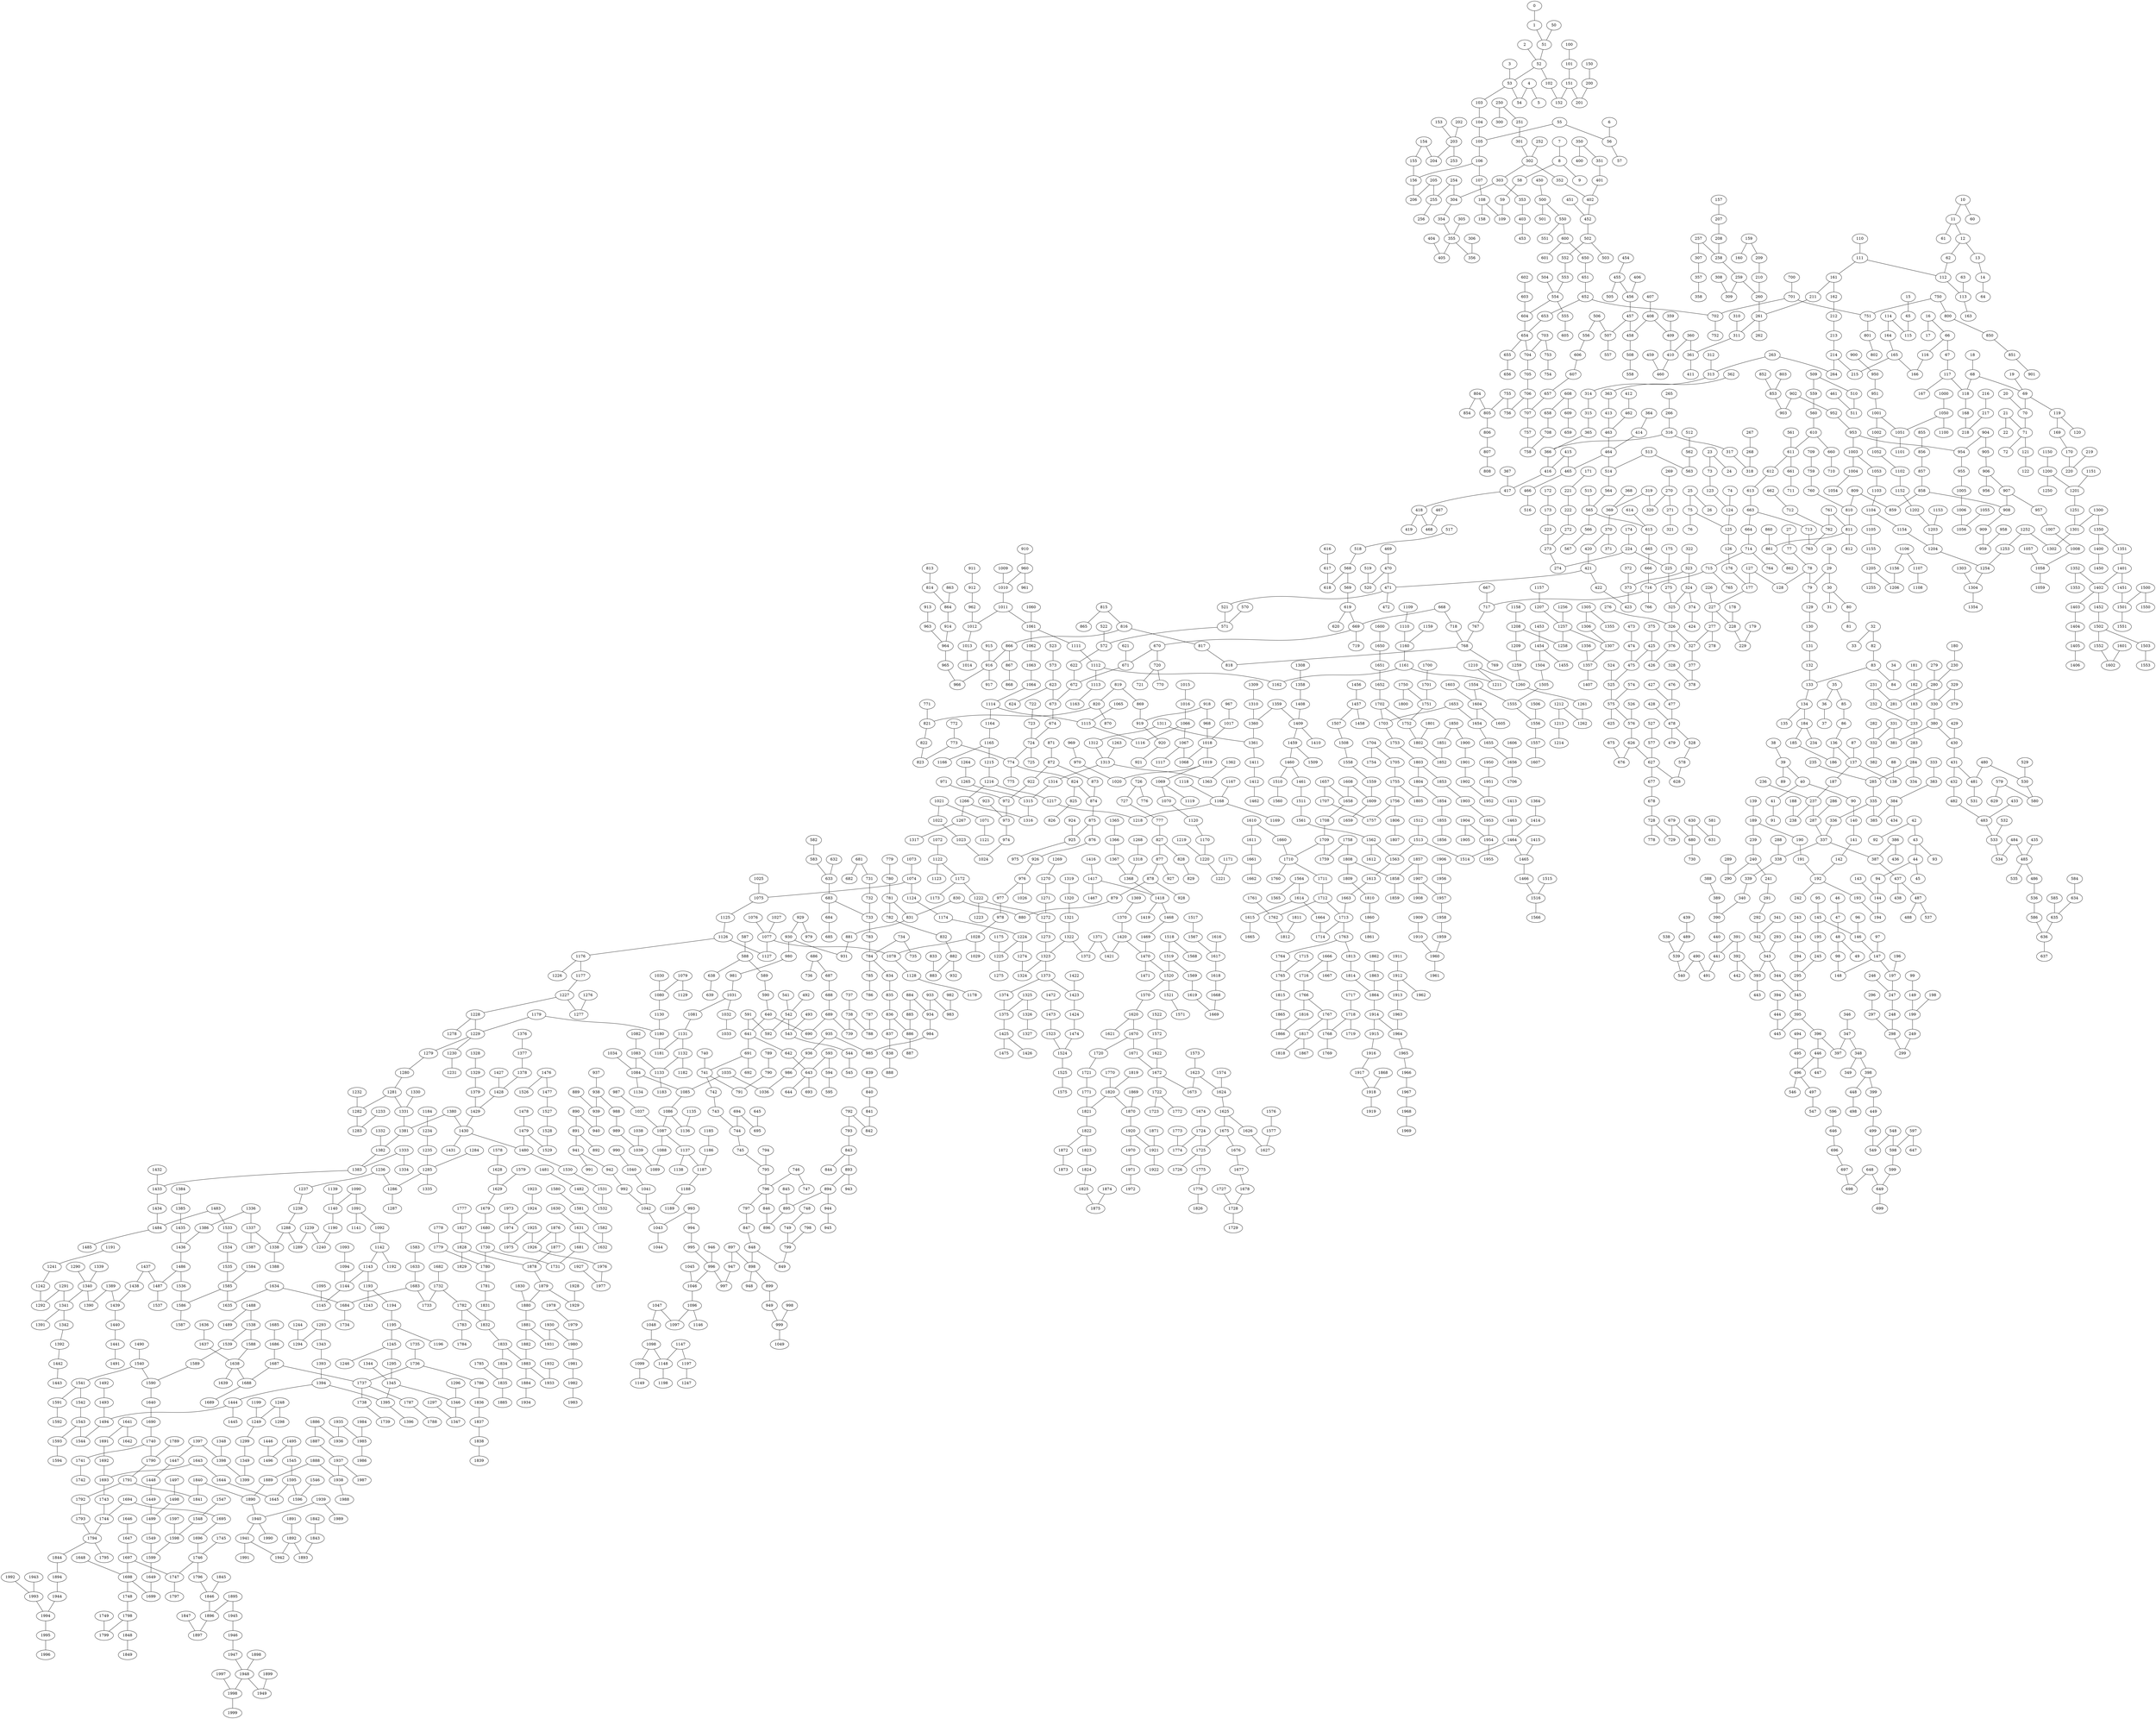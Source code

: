 graph { 
	0--1
	1730--1780
	702--752
	569--619
	1072--1122
	554--604
	1383--1433
	329--330
	797--847
	575--625
	674--724
	1086--1087
	608--658
	11--12
	1588--1638
	1428--1429
	1542--1543
	578--628
	195--245
	244--294
	1126--1127
	384--385
	1107--1108
	1143--1193
	930--931
	1941--1942
	1239--1289
	929--979
	1081--1131
	1207--1257
	1046--1096
	1244--1294
	1595--1596
	261--311
	1862--1863
	1352--1402
	669--719
	609--659
	1787--1788
	1764--1765
	838--888
	208--258
	1720--1721
	394--444
	981--1031
	1323--1324
	536--586
	1794--1844
	1701--1751
	1712--1713
	649--699
	701--751
	559--560
	1941--1991
	111--161
	789--790
	1770--1820
	1904--1954
	1648--1698
	1263--1313
	723--724
	1615--1665
	1564--1614
	1808--1858
	1763--1813
	843--893
	101--151
	147--148
	986--1036
	485--535
	1392--1442
	1563--1613
	252--302
	688--689
	515--565
	28--29
	257--258
	1634--1684
	1857--1907
	792--793
	1907--1957
	339--340
	1494--1544
	716--717
	83--84
	1333--1334
	1681--1731
	1792--1793
	1767--1768
	470--520
	1741--1742
	1554--1604
	1857--1858
	73--123
	1417--1467
	1637--1638
	946--996
	548--598
	25--75
	687--688
	1886--1936
	1091--1141
	856--857
	1437--1438
	11--61
	1016--1066
	1469--1470
	954--955
	1430--1431
	560--610
	1011--1012
	653--654
	1077--1127
	1540--1590
	1042--1043
	1457--1507
	12--13
	1822--1872
	1015--1016
	1747--1797
	1879--1929
	1886--1887
	27--77
	1501--1551
	738--739
	53--103
	814--864
	1947--1948
	679--729
	1756--1806
	455--505
	1480--1530
	1953--1954
	507--557
	1541--1542
	192--193
	934--984
	619--620
	427--477
	1850--1851
	1340--1341
	1865--1866
	1261--1262
	221--222
	774--824
	1652--1702
	324--374
	1035--1085
	1307--1357
	847--848
	1894--1944
	1483--1484
	964--965
	457--507
	1156--1206
	1591--1592
	1954--1955
	570--571
	598--599
	1058--1059
	1658--1708
	52--53
	1844--1894
	1418--1419
	95--145
	1840--1841
	668--669
	737--738
	1610--1660
	1433--1434
	1887--1937
	168--218
	643--644
	1070--1120
	1704--1754
	217--218
	1350--1351
	796--797
	1071--1121
	1536--1586
	490--491
	1420--1421
	706--756
	550--551
	1323--1373
	793--843
	1538--1588
	1728--1729
	413--463
	1109--1110
	1713--1714
	1820--1821
	657--707
	59--109
	1297--1347
	324--325
	1031--1081
	82--83
	1074--1124
	1447--1448
	420--421
	1624--1625
	431--481
	360--361
	1376--1377
	1394--1444
	332--382
	646--696
	97--147
	1732--1733
	70--71
	1948--1998
	1228--1278
	1248--1298
	1838--1839
	741--742
	132--133
	518--568
	1864--1914
	407--408
	1080--1130
	1039--1089
	1543--1544
	1888--1938
	1229--1230
	1555--1556
	401--402
	179--229
	1052--1102
	1636--1637
	288--338
	1880--1881
	235--285
	1341--1391
	277--278
	926--976
	1436--1486
	1554--1555
	665--666
	380--430
	170--220
	225--275
	749--799
	1236--1286
	1459--1509
	331--381
	326--376
	1401--1402
	1634--1635
	1595--1645
	845--895
	1375--1425
	585--635
	1019--1020
	742--743
	18--68
	1620--1621
	992--1042
	294--295
	1697--1698
	68--118
	1643--1644
	608--609
	1766--1767
	372--373
	335--336
	993--1043
	1917--1918
	1736--1786
	404--405
	1704--1705
	151--152
	590--640
	298--299
	1968--1969
	1003--1053
	114--164
	1099--1149
	705--706
	1585--1635
	6--56
	891--892
	1459--1460
	29--79
	1709--1759
	640--641
	935--985
	689--690
	1672--1722
	651--652
	1982--1983
	323--373
	1077--1078
	10--11
	526--576
	1409--1459
	184--234
	475--525
	1155--1205
	1500--1501
	1380--1430
	1694--1744
	1066--1116
	1041--1042
	996--997
	707--757
	203--253
	882--883
	1924--1974
	182--183
	336--337
	1578--1628
	354--355
	772--773
	1448--1449
	801--802
	408--409
	1892--1942
	1744--1794
	1306--1307
	386--436
	836--886
	1569--1619
	1561--1562
	131--132
	1967--1968
	1148--1198
	433--483
	1326--1327
	668--718
	197--247
	1272--1273
	1281--1282
	48--98
	408--458
	350--351
	1213--1214
	1325--1326
	34--84
	843--844
	432--482
	23--24
	746--747
	1305--1355
	1137--1138
	1914--1915
	1695--1696
	755--756
	151--201
	260--261
	117--167
	259--309
	1219--1220
	1103--1104
	744--745
	1746--1747
	881--931
	1783--1784
	1125--1126
	1309--1310
	1047--1048
	1781--1831
	494--495
	1722--1723
	1003--1004
	1920--1970
	1782--1832
	626--676
	14--64
	79--129
	444--445
	532--533
	1161--1211
	496--497
	1322--1323
	192--242
	1745--1746
	359--409
	1906--1956
	1921--1922
	1675--1676
	268--318
	1724--1725
	1626--1627
	16--17
	1060--1061
	1205--1206
	972--973
	1926--1976
	1066--1067
	435--485
	1890--1940
	78--128
	619--669
	1482--1532
	32--33
	1901--1902
	130--131
	1393--1394
	368--369
	263--264
	1122--1123
	1698--1699
	1257--1307
	1362--1363
	1510--1560
	1773--1774
	237--238
	1369--1370
	734--784
	1570--1620
	1082--1083
	75--76
	1205--1255
	1293--1343
	988--989
	784--834
	1104--1105
	635--636
	224--225
	1670--1720
	1434--1484
	219--220
	216--217
	1177--1227
	1114--1164
	1083--1133
	755--805
	1389--1390
	914--964
	677--678
	941--991
	133--134
	634--635
	1613--1663
	189--190
	16--66
	720--770
	938--939
	750--800
	1139--1140
	1160--1161
	1229--1279
	247--248
	1879--1880
	1824--1825
	809--810
	1238--1288
	1276--1277
	1751--1752
	1696--1746
	853--903
	828--829
	329--379
	1683--1733
	1872--1873
	98--148
	1022--1023
	513--514
	1668--1669
	369--370
	87--137
	1643--1693
	326--327
	757--758
	410--460
	169--170
	1540--1541
	1384--1385
	360--410
	383--384
	1825--1875
	415--416
	280--281
	112--113
	1771--1821
	1758--1759
	1888--1889
	1118--1168
	963--964
	1293--1294
	1753--1803
	292--342
	301--302
	1678--1728
	99--149
	1766--1816
	1758--1808
	1412--1462
	1484--1485
	1352--1353
	1815--1865
	867--868
	1752--1802
	457--458
	1413--1463
	1964--1965
	1721--1771
	825--826
	636--637
	533--534
	263--313
	1559--1609
	504--554
	923--973
	811--861
	1938--1988
	1086--1136
	185--186
	994--995
	597--598
	984--985
	317--318
	490--540
	1889--1890
	1943--1993
	1165--1215
	1833--1834
	1395--1396
	1817--1818
	1176--1177
	1776--1826
	701--702
	1883--1884
	248--298
	1371--1372
	118--168
	1051--1101
	392--442
	1981--1982
	733--783
	1098--1148
	815--816
	1435--1436
	889--939
	807--808
	1361--1411
	275--325
	1194--1195
	249--299
	1299--1349
	681--731
	965--966
	126--176
	303--353
	1234--1235
	1740--1790
	21--71
	1002--1052
	327--377
	439--489
	1245--1295
	919--920
	134--135
	495--496
	800--850
	957--1007
	1803--1804
	344--345
	970--1020
	1159--1160
	941--942
	1534--1535
	1895--1945
	1186--1187
	502--503
	1271--1272
	366--416
	1288--1289
	1200--1250
	1985--1986
	717--767
	46--47
	1344--1345
	574--575
	655--656
	41--91
	1088--1089
	611--612
	1315--1316
	506--556
	375--425
	1854--1855
	323--324
	78--79
	617--618
	39--89
	1468--1469
	1217--1218
	1814--1864
	1656--1706
	1657--1707
	1464--1465
	1644--1645
	377--378
	1343--1393
	1313--1363
	893--894
	210--260
	1740--1741
	1535--1585
	214--215
	830--831
	689--739
	258--259
	1242--1292
	622--672
	102--152
	1609--1659
	277--327
	1403--1404
	872--873
	610--660
	267--268
	273--274
	1791--1841
	1538--1539
	1473--1523
	1236--1237
	245--295
	83--133
	1604--1654
	771--821
	108--109
	348--349
	907--908
	1736--1737
	161--162
	768--818
	346--347
	1470--1520
	1465--1466
	454--455
	1416--1417
	1337--1338
	1713--1763
	1582--1632
	108--158
	1597--1598
	35--36
	884--885
	1513--1563
	873--874
	671--672
	815--865
	1366--1367
	1718--1768
	466--516
	142--192
	732--733
	1692--1693
	976--977
	1735--1736
	1350--1400
	1717--1718
	1676--1677
	982--983
	811--812
	40--90
	1902--1952
	337--387
	280--330
	1709--1710
	522--572
	1903--1953
	1998--1999
	255--256
	1106--1107
	113--163
	316--317
	357--358
	362--363
	1386--1436
	1674--1724
	935--936
	1432--1433
	196--197
	1203--1204
	1527--1528
	528--578
	1260--1261
	487--488
	1180--1181
	482--483
	1023--1024
	319--320
	1604--1605
	987--1037
	431--432
	1456--1457
	1518--1568
	1666--1716
	521--571
	909--959
	1664--1714
	492--542
	1331--1381
	626--627
	1454--1504
	1997--1998
	8--58
	1157--1207
	1328--1329
	23--73
	1500--1550
	1808--1809
	246--247
	1190--1240
	1833--1883
	913--963
	750--751
	561--611
	731--732
	886--887
	1488--1538
	718--768
	1631--1632
	513--563
	1479--1529
	773--774
	1702--1752
	806--807
	35--85
	1730--1731
	949--999
	897--898
	548--549
	1585--1586
	1539--1589
	1342--1392
	1558--1559
	591--641
	1341--1342
	180--230
	1224--1225
	555--605
	953--1003
	116--166
	1518--1519
	395--445
	1091--1092
	510--511
	1437--1487
	1318--1368
	894--944
	696--697
	1053--1103
	666--716
	270--271
	706--707
	623--673
	1533--1534
	1374--1375
	1944--1994
	1541--1591
	177--227
	251--301
	542--543
	527--577
	996--1046
	1286--1287
	333--383
	1114--1115
	1474--1524
	663--664
	607--657
	477--478
	94--144
	1508--1558
	119--169
	1666--1667
	1552--1602
	660--710
	1813--1814
	1513--1514
	1493--1494
	32--82
	1385--1435
	1789--1790
	451--452
	588--638
	955--1005
	968--1018
	953--954
	1311--1361
	1078--1128
	1012--1013
	509--559
	232--233
	694--744
	293--343
	1130--1180
	1498--1499
	343--344
	1273--1323
	144--194
	571--572
	200--201
	1230--1231
	611--661
	1470--1471
	641--642
	1878--1879
	8--9
	1382--1383
	1472--1473
	553--554
	933--983
	781--831
	1346--1347
	1907--1908
	524--525
	1038--1039
	895--896
	1590--1640
	173--223
	462--463
	654--704
	161--211
	1586--1587
	302--352
	1030--1080
	792--842
	44--45
	1084--1134
	1883--1933
	296--297
	1185--1186
	330--380
	1064--1114
	143--144
	1657--1658
	387--437
	1677--1678
	1545--1595
	664--714
	1303--1304
	820--870
	39--40
	1253--1254
	958--959
	894--895
	920--921
	1154--1204
	1710--1760
	999--1049
	441--491
	390--440
	446--447
	1204--1254
	1577--1627
	1580--1581
	1732--1782
	1477--1527
	1365--1366
	899--949
	449--499
	1932--1933
	1252--1253
	1032--1033
	1476--1526
	819--820
	328--378
	1279--1280
	1492--1493
	1266--1316
	1398--1399
	43--44
	1216--1266
	1608--1609
	1957--1958
	458--508
	1992--1993
	1161--1162
	1131--1132
	1476--1477
	686--687
	1623--1673
	1804--1805
	1680--1730
	1640--1690
	391--441
	1191--1241
	1417--1418
	621--671
	539--540
	627--628
	48--49
	489--539
	1958--1959
	1466--1516
	1937--1938
	1310--1360
	809--859
	589--590
	654--655
	614--615
	564--565
	19--69
	616--617
	1748--1798
	728--778
	1737--1787
	1671--1672
	418--419
	307--357
	380--381
	1252--1302
	303--304
	137--187
	1368--1418
	203--204
	836--837
	525--575
	1793--1794
	421--471
	1208--1209
	1147--1148
	952--953
	1179--1229
	1490--1540
	485--486
	1660--1710
	1061--1062
	50--51
	1801--1802
	509--510
	1265--1315
	12--62
	1378--1428
	1120--1170
	869--919
	820--821
	1589--1590
	183--233
	500--550
	1916--1917
	1142--1143
	1530--1531
	393--443
	1670--1671
	47--48
	1037--1087
	1087--1088
	1930--1931
	1519--1569
	1237--1238
	538--539
	1047--1097
	1970--1971
	1268--1318
	124--125
	643--693
	425--426
	1803--1853
	514--564
	1966--1967
	1727--1728
	1614--1615
	1796--1846
	1940--1941
	937--938
	795--796
	1960--1961
	104--105
	861--862
	259--260
	1069--1119
	1767--1817
	4--5
	746--796
	271--321
	1104--1154
	936--986
	1853--1903
	1649--1699
	1446--1496
	1881--1931
	1210--1260
	993--994
	1418--1468
	724--774
	1755--1756
	471--472
	906--956
	1871--1921
	1946--1947
	386--387
	962--1012
	1035--1036
	1090--1091
	406--456
	88--138
	164--165
	1672--1673
	395--396
	848--898
	989--1039
	43--93
	863--864
	1092--1142
	879--880
	835--836
	250--251
	340--390
	198--199
	784--785
	817--818
	967--1017
	562--563
	762--763
	1543--1593
	440--441
	1869--1870
	1562--1563
	456--457
	1105--1155
	1505--1555
	1210--1211
	1131--1181
	902--903
	136--186
	1520--1570
	1836--1837
	874--875
	951--1001
	430--431
	552--553
	1111--1112
	1381--1382
	159--209
	804--805
	831--881
	134--184
	1614--1664
	1085--1086
	1440--1441
	1556--1557
	228--229
	783--784
	1460--1510
	199--249
	1705--1755
	1925--1975
	652--653
	1715--1765
	127--128
	819--869
	175--225
	1827--1828
	1453--1454
	1780--1781
	276--326
	1083--1084
	1414--1464
	338--339
	542--592
	363--413
	544--545
	1686--1687
	1963--1964
	1212--1213
	373--423
	1845--1846
	1616--1617
	1702--1703
	1913--1963
	1483--1533
	1710--1711
	1763--1764
	597--647
	1722--1772
	1707--1757
	805--806
	222--272
	648--698
	939--940
	995--996
	165--215
	1910--1960
	1725--1775
	1259--1260
	1892--1893
	205--206
	1063--1064
	1694--1695
	1832--1833
	530--580
	452--502
	760--810
	428--478
	1517--1567
	140--141
	1345--1346
	541--542
	1018--1068
	694--695
	1291--1292
	661--711
	1573--1623
	1937--1987
	822--823
	606--607
	1693--1743
	1439--1440
	497--547
	1914--1964
	715--716
	1241--1242
	1359--1360
	703--704
	484--534
	55--105
	1373--1423
	1281--1331
	415--465
	1067--1068
	1193--1194
	1685--1686
	308--309
	761--811
	236--237
	908--909
	1296--1346
	978--1028
	85--86
	1930--1980
	1979--1980
	1487--1537
	1449--1499
	1135--1136
	1687--1688
	1048--1098
	464--514
	1165--1166
	938--988
	554--555
	575--576
	127--177
	1074--1075
	157--207
	1232--1282
	726--776
	1935--1936
	1034--1084
	1202--1203
	1708--1709
	184--185
	821--822
	44--94
	1224--1274
	1164--1165
	1043--1044
	1802--1852
	1201--1251
	1629--1679
	1511--1561
	1332--1382
	392--393
	476--477
	704--705
	1791--1792
	1724--1774
	882--932
	691--741
	1547--1548
	1503--1553
	1806--1807
	591--592
	850--851
	1212--1262
	1520--1521
	1312--1313
	1939--1940
	1925--1926
	483--533
	603--604
	1379--1429
	450--500
	1820--1870
	858--859
	1291--1341
	331--332
	898--899
	1486--1536
	1050--1051
	1093--1094
	30--80
	266--316
	1--51
	250--300
	1461--1511
	1750--1751
	1084--1085
	1422--1423
	1899--1949
	425--475
	670--671
	697--698
	1140--1190
	576--626
	145--146
	1804--1854
	681--682
	1786--1836
	1834--1835
	1562--1612
	596--646
	1274--1324
	1285--1335
	708--758
	1830--1880
	1075--1125
	224--274
	42--92
	866--916
	906--907
	1584--1585
	437--487
	335--385
	4--54
	950--951
	663--713
	827--828
	62--112
	872--922
	1176--1226
	980--981
	136--137
	1333--1383
	897--947
	69--119
	370--371
	1521--1571
	1965--1966
	720--721
	1031--1032
	1840--1890
	1606--1656
	187--237
	1425--1475
	1486--1487
	1993--1994
	484--485
	146--147
	68--69
	827--877
	1499--1549
	1623--1624
	1397--1398
	890--940
	728--729
	1377--1378
	1611--1661
	1502--1503
	1006--1056
	1208--1258
	1725--1726
	1050--1100
	3--53
	745--795
	790--791
	1463--1464
	1683--1684
	376--426
	1617--1618
	529--530
	1973--1974
	898--948
	1311--1312
	287--337
	1974--1975
	1115--1116
	615--665
	471--521
	691--692
	351--401
	254--255
	1102--1152
	712--762
	279--280
	111--112
	1984--1985
	1028--1029
	1158--1208
	642--643
	512--562
	1703--1753
	1855--1856
	1488--1489
	599--649
	1444--1445
	1321--1322
	1137--1187
	1424--1474
	1654--1655
	1912--1913
	1935--1985
	782--832
	1167--1168
	1168--1169
	1079--1129
	417--418
	1349--1399
	584--634
	1153--1203
	214--264
	1663--1713
	171--221
	1254--1304
	1608--1658
	876--926
	1828--1878
	295--345
	1515--1516
	973--974
	1235--1285
	743--744
	1912--1962
	1843--1893
	272--273
	343--393
	1882--1883
	1110--1160
	824--825
	486--536
	1245--1246
	1507--1508
	1290--1340
	904--905
	1227--1228
	291--292
	237--287
	1574--1624
	1009--1010
	1438--1439
	147--197
	900--950
	40--41
	1691--1692
	297--298
	1132--1133
	1460--1461
	1389--1439
	257--307
	1478--1479
	1124--1174
	1400--1450
	669--670
	579--580
	1798--1799
	1285--1286
	1743--1744
	833--883
	347--348
	1200--1201
	916--966
	212--213
	556--606
	716--766
	1288--1338
	969--970
	1112--1162
	1528--1529
	96--146
	1045--1046
	798--799
	53--54
	627--677
	942--992
	593--594
	550--600
	700--701
	1280--1281
	1152--1202
	1011--1061
	1001--1051
	1184--1234
	1684--1734
	412--462
	123--124
	857--858
	310--311
	348--398
	1522--1572
	572--622
	1325--1375
	1193--1243
	1402--1452
	1881--1882
	1619--1669
	1415--1465
	86--136
	1170--1220
	1013--1014
	1423--1424
	254--304
	289--290
	918--919
	1090--1140
	337--338
	1330--1331
	891--941
	1523--1524
	727--777
	1359--1409
	1057--1058
	1923--1924
	284--334
	1847--1897
	508--558
	918--968
	1911--1912
	1452--1502
	165--166
	1675--1725
	352--402
	773--823
	1610--1611
	878--879
	391--392
	675--676
	42--43
	367--417
	813--814
	1018--1019
	902--952
	1128--1178
	499--549
	640--690
	1295--1345
	464--465
	399--449
	316--366
	65--115
	500--501
	855--856
	907--957
	753--754
	799--849
	313--314
	630--680
	384--434
	1062--1063
	1001--1002
	15--65
	1313--1314
	1222--1223
	241--291
	347--397
	1531--1532
	912--962
	1572--1622
	1688--1689
	1895--1896
	1625--1626
	129--130
	409--410
	1314--1315
	722--723
	207--208
	1195--1196
	1687--1737
	30--31
	565--615
	678--728
	1300--1350
	602--603
	1251--1301
	374--424
	658--708
	74--124
	67--117
	816--817
	311--361
	465--466
	239--240
	960--1010
	1188--1189
	751--801
	125--126
	1822--1823
	223--273
	478--479
	1630--1631
	325--326
	1641--1642
	915--916
	370--420
	604--654
	1073--1074
	1816--1866
	304--354
	930--980
	1782--1783
	568--618
	1850--1900
	1646--1647
	1891--1892
	114--115
	350--400
	1055--1056
	1264--1265
	1147--1197
	1622--1672
	767--768
	1320--1321
	446--496
	1495--1545
	1397--1447
	345--395
	209--210
	1061--1111
	519--520
	1267--1317
	365--366
	1133--1183
	1195--1245
	302--303
	761--762
	1661--1662
	1711--1712
	119--120
	582--583
	191--192
	1430--1480
	852--853
	1228--1229
	1409--1410
	1249--1299
	990--1040
	885--886
	1150--1200
	1768--1769
	155--156
	1603--1604
	58--59
	1076--1077
	804--854
	1340--1390
	593--643
	1175--1225
	284--285
	583--633
	630--631
	1106--1156
	29--30
	305--355
	713--763
	154--204
	1222--1272
	1557--1607
	1904--1905
	1762--1812
	1959--1960
	1151--1201
	1506--1556
	1564--1565
	858--908
	270--320
	463--464
	610--611
	734--735
	1401--1451
	1481--1482
	71--121
	117--118
	877--927
	361--411
	1345--1395
	565--566
	1457--1458
	974--1024
	714--764
	1828--1829
	1215--1216
	1950--1951
	1004--1054
	1380--1381
	998--999
	794--795
	672--673
	662--712
	683--733
	193--194
	261--262
	342--343
	738--788
	38--39
	650--651
	355--356
	977--978
	1233--1283
	1010--1011
	211--261
	1248--1249
	1502--1552
	1008--1058
	841--842
	1394--1395
	1367--1368
	803--853
	1007--1008
	230--280
	1504--1505
	878--928
	213--214
	673--674
	227--277
	314--315
	780--781
	864--914
	1737--1738
	1581--1582
	1877--1878
	905--906
	577--627
	1679--1680
	154--155
	875--876
	487--537
	145--195
	502--552
	1495--1496
	1918--1919
	684--685
	1876--1877
	947--997
	421--422
	1451--1501
	75--125
	1682--1732
	1620--1670
	364--414
	455--456
	588--589
	1322--1372
	153--203
	866--867
	416--417
	709--759
	683--684
	1025--1075
	1420--1470
	1600--1650
	470--471
	1371--1421
	1005--1006
	478--528
	796--846
	679--680
	474--475
	1775--1776
	1653--1654
	1300--1301
	1087--1137
	1174--1224
	600--650
	190--191
	1479--1480
	787--788
	1746--1796
	1337--1387
	1454--1455
	1441--1491
	1896--1897
	1444--1494
	355--405
	469--470
	396--397
	632--633
	1216--1217
	566--567
	231--281
	1863--1864
	686--736
	13--14
	1700--1701
	1794--1795
	283--284
	1823--1824
	422--423
	285--335
	860--861
	1712--1762
	1798--1848
	396--446
	231--232
	1697--1747
	960--961
	1336--1337
	398--448
	587--588
	1546--1596
	1638--1688
	1749--1799
	871--872
	1227--1277
	1653--1703
	1067--1117
	714--715
	1356--1357
	1144--1145
	594--595
	846--896
	781--782
	1837--1838
	1631--1681
	612--613
	830--880
	178--228
	568--569
	904--954
	1239--1240
	1126--1176
	824--874
	1940--1990
	1027--1077
	848--849
	1690--1740
	638--639
	1336--1386
	240--290
	66--116
	884--934
	506--507
	1168--1218
	1599--1649
	1625--1675
	1373--1374
	816--866
	1716--1766
	1404--1405
	1360--1361
	55--56
	1647--1697
	1790--1791
	66--67
	1927--1977
	36--37
	388--389
	1755--1805
	1179--1180
	1765--1815
	149--199
	240--241
	1172--1222
	1028--1078
	1408--1409
	480--530
	911--912
	890--891
	703--753
	810--811
	1112--1113
	579--629
	63--113
	1209--1259
	748--749
	1143--1144
	105--106
	1870--1920
	1132--1182
	1069--1070
	205--255
	1874--1875
	1945--1946
	1187--1188
	189--239
	680--730
	1256--1257
	1846--1896
	774--775
	875--925
	922--972
	1718--1719
	172--173
	110--111
	398--399
	633--683
	1040--1041
	162--212
	1851--1852
	652--702
	402--452
	623--624
	1197--1247
	106--156
	1339--1340
	976--1026
	315--365
	233--283
	670--720
	1270--1271
	1915--1916
	1576--1577
	779--780
	1351--1401
	306--356
	667--717
	1525--1575
	1951--1952
	319--369
	1142--1192
	106--107
	1628--1629
	586--636
	1928--1929
	1257--1258
	71--72
	1464--1514
	834--835
	265--266
	1512--1513
	1738--1739
	137--138
	1199--1249
	1655--1656
	741--791
	1618--1668
	1096--1097
	1948--1949
	282--332
	1282--1283
	1305--1306
	389--390
	1096--1146
	613--663
	581--631
	10--60
	1817--1867
	1549--1599
	1756--1757
	1524--1525
	777--827
	107--108
	1516--1566
	90--140
	641--691
	1220--1221
	1785--1835
	1304--1354
	481--531
	1405--1406
	1095--1145
	785--786
	1956--1957
	1567--1617
	1019--1069
	1357--1407
	1301--1302
	1698--1748
	156--206
	312--313
	1777--1827
	1021--1071
	1497--1498
	648--649
	543--544
	768--769
	1810--1860
	1338--1388
	929--930
	1978--1979
	1065--1115
	188--238
	1909--1910
	759--760
	1411--1412
	1171--1221
	1308--1358
	1442--1443
	1284--1285
	286--287
	1750--1800
	1098--1099
	645--695
	1122--1172
	429--430
	1266--1267
	1319--1320
	1601--1602
	1633--1683
	1831--1832
	1269--1270
	1811--1812
	1021--1022
	69--70
	916--917
	353--403
	1094--1144
	1980--1981
	523--573
	1429--1430
	573--623
	1876--1926
	1650--1651
	924--925
	51--52
	1976--1977
	837--838
	1425--1426
	467--468
	480--481
	473--474
	77--78
	1079--1080
	150--200
	1519--1520
	202--203
	2--52
	1651--1652
	1971--1972
	1370--1420
	176--177
	724--725
	459--460
	1821--1822
	21--22
	226--227
	181--182
	227--228
	1939--1989
	1017--1018
	600--601
	1842--1843
	1329--1379
	832--882
	1848--1849
	877--878
	414--464
	80--81
	1427--1428
	1641--1691
	269--270
	933--934
	1778--1779
	1858--1859
	910--960
	100--101
	1761--1762
	1920--1921
	1898--1948
	322--323
	103--104
	944--945
	1000--1050
	1548--1598
	1402--1403
	174--224
	418--468
	121--122
	493--543
	1358--1408
	141--142
	1172--1173
	1779--1780
	1583--1633
	851--901
	1835--1885
	839--840
	139--189
	52--102
	517--518
	893--943
	1809--1810
	1638--1639
	740--741
	448--498
	437--438
	1995--1996
	1113--1163
	1579--1629
	1593--1594
	1819--1820
	25--26
	840--841
	715--765
	1900--1901
	971--972
	1598--1599
	56--57
	243--244
	1860--1861
	726--727
	1868--1918
	1364--1414
	1348--1398
	496--546
	1225--1275
	20--70
	403--453
	925--975
	1884--1934
	7--8
	341--342
	159--160
	1994--1995
	461--511
	0
	1
	2
	3
	4
	5
	6
	7
	8
	9
	10
	11
	12
	13
	14
	15
	16
	17
	18
	19
	20
	21
	22
	23
	24
	25
	26
	27
	28
	29
	30
	31
	32
	33
	34
	35
	36
	37
	38
	39
	40
	41
	42
	43
	44
	45
	46
	47
	48
	49
	50
	51
	52
	53
	54
	55
	56
	57
	58
	59
	60
	61
	62
	63
	64
	65
	66
	67
	68
	69
	70
	71
	72
	73
	74
	75
	76
	77
	78
	79
	80
	81
	82
	83
	84
	85
	86
	87
	88
	89
	90
	91
	92
	93
	94
	95
	96
	97
	98
	99
	100
	101
	102
	103
	104
	105
	106
	107
	108
	109
	110
	111
	112
	113
	114
	115
	116
	117
	118
	119
	120
	121
	122
	123
	124
	125
	126
	127
	128
	129
	130
	131
	132
	133
	134
	135
	136
	137
	138
	139
	140
	141
	142
	143
	144
	145
	146
	147
	148
	149
	150
	151
	152
	153
	154
	155
	156
	157
	158
	159
	160
	161
	162
	163
	164
	165
	166
	167
	168
	169
	170
	171
	172
	173
	174
	175
	176
	177
	178
	179
	180
	181
	182
	183
	184
	185
	186
	187
	188
	189
	190
	191
	192
	193
	194
	195
	196
	197
	198
	199
	200
	201
	202
	203
	204
	205
	206
	207
	208
	209
	210
	211
	212
	213
	214
	215
	216
	217
	218
	219
	220
	221
	222
	223
	224
	225
	226
	227
	228
	229
	230
	231
	232
	233
	234
	235
	236
	237
	238
	239
	240
	241
	242
	243
	244
	245
	246
	247
	248
	249
	250
	251
	252
	253
	254
	255
	256
	257
	258
	259
	260
	261
	262
	263
	264
	265
	266
	267
	268
	269
	270
	271
	272
	273
	274
	275
	276
	277
	278
	279
	280
	281
	282
	283
	284
	285
	286
	287
	288
	289
	290
	291
	292
	293
	294
	295
	296
	297
	298
	299
	300
	301
	302
	303
	304
	305
	306
	307
	308
	309
	310
	311
	312
	313
	314
	315
	316
	317
	318
	319
	320
	321
	322
	323
	324
	325
	326
	327
	328
	329
	330
	331
	332
	333
	334
	335
	336
	337
	338
	339
	340
	341
	342
	343
	344
	345
	346
	347
	348
	349
	350
	351
	352
	353
	354
	355
	356
	357
	358
	359
	360
	361
	362
	363
	364
	365
	366
	367
	368
	369
	370
	371
	372
	373
	374
	375
	376
	377
	378
	379
	380
	381
	382
	383
	384
	385
	386
	387
	388
	389
	390
	391
	392
	393
	394
	395
	396
	397
	398
	399
	400
	401
	402
	403
	404
	405
	406
	407
	408
	409
	410
	411
	412
	413
	414
	415
	416
	417
	418
	419
	420
	421
	422
	423
	424
	425
	426
	427
	428
	429
	430
	431
	432
	433
	434
	435
	436
	437
	438
	439
	440
	441
	442
	443
	444
	445
	446
	447
	448
	449
	450
	451
	452
	453
	454
	455
	456
	457
	458
	459
	460
	461
	462
	463
	464
	465
	466
	467
	468
	469
	470
	471
	472
	473
	474
	475
	476
	477
	478
	479
	480
	481
	482
	483
	484
	485
	486
	487
	488
	489
	490
	491
	492
	493
	494
	495
	496
	497
	498
	499
	500
	501
	502
	503
	504
	505
	506
	507
	508
	509
	510
	511
	512
	513
	514
	515
	516
	517
	518
	519
	520
	521
	522
	523
	524
	525
	526
	527
	528
	529
	530
	531
	532
	533
	534
	535
	536
	537
	538
	539
	540
	541
	542
	543
	544
	545
	546
	547
	548
	549
	550
	551
	552
	553
	554
	555
	556
	557
	558
	559
	560
	561
	562
	563
	564
	565
	566
	567
	568
	569
	570
	571
	572
	573
	574
	575
	576
	577
	578
	579
	580
	581
	582
	583
	584
	585
	586
	587
	588
	589
	590
	591
	592
	593
	594
	595
	596
	597
	598
	599
	600
	601
	602
	603
	604
	605
	606
	607
	608
	609
	610
	611
	612
	613
	614
	615
	616
	617
	618
	619
	620
	621
	622
	623
	624
	625
	626
	627
	628
	629
	630
	631
	632
	633
	634
	635
	636
	637
	638
	639
	640
	641
	642
	643
	644
	645
	646
	647
	648
	649
	650
	651
	652
	653
	654
	655
	656
	657
	658
	659
	660
	661
	662
	663
	664
	665
	666
	667
	668
	669
	670
	671
	672
	673
	674
	675
	676
	677
	678
	679
	680
	681
	682
	683
	684
	685
	686
	687
	688
	689
	690
	691
	692
	693
	694
	695
	696
	697
	698
	699
	700
	701
	702
	703
	704
	705
	706
	707
	708
	709
	710
	711
	712
	713
	714
	715
	716
	717
	718
	719
	720
	721
	722
	723
	724
	725
	726
	727
	728
	729
	730
	731
	732
	733
	734
	735
	736
	737
	738
	739
	740
	741
	742
	743
	744
	745
	746
	747
	748
	749
	750
	751
	752
	753
	754
	755
	756
	757
	758
	759
	760
	761
	762
	763
	764
	765
	766
	767
	768
	769
	770
	771
	772
	773
	774
	775
	776
	777
	778
	779
	780
	781
	782
	783
	784
	785
	786
	787
	788
	789
	790
	791
	792
	793
	794
	795
	796
	797
	798
	799
	800
	801
	802
	803
	804
	805
	806
	807
	808
	809
	810
	811
	812
	813
	814
	815
	816
	817
	818
	819
	820
	821
	822
	823
	824
	825
	826
	827
	828
	829
	830
	831
	832
	833
	834
	835
	836
	837
	838
	839
	840
	841
	842
	843
	844
	845
	846
	847
	848
	849
	850
	851
	852
	853
	854
	855
	856
	857
	858
	859
	860
	861
	862
	863
	864
	865
	866
	867
	868
	869
	870
	871
	872
	873
	874
	875
	876
	877
	878
	879
	880
	881
	882
	883
	884
	885
	886
	887
	888
	889
	890
	891
	892
	893
	894
	895
	896
	897
	898
	899
	900
	901
	902
	903
	904
	905
	906
	907
	908
	909
	910
	911
	912
	913
	914
	915
	916
	917
	918
	919
	920
	921
	922
	923
	924
	925
	926
	927
	928
	929
	930
	931
	932
	933
	934
	935
	936
	937
	938
	939
	940
	941
	942
	943
	944
	945
	946
	947
	948
	949
	950
	951
	952
	953
	954
	955
	956
	957
	958
	959
	960
	961
	962
	963
	964
	965
	966
	967
	968
	969
	970
	971
	972
	973
	974
	975
	976
	977
	978
	979
	980
	981
	982
	983
	984
	985
	986
	987
	988
	989
	990
	991
	992
	993
	994
	995
	996
	997
	998
	999
	1000
	1001
	1002
	1003
	1004
	1005
	1006
	1007
	1008
	1009
	1010
	1011
	1012
	1013
	1014
	1015
	1016
	1017
	1018
	1019
	1020
	1021
	1022
	1023
	1024
	1025
	1026
	1027
	1028
	1029
	1030
	1031
	1032
	1033
	1034
	1035
	1036
	1037
	1038
	1039
	1040
	1041
	1042
	1043
	1044
	1045
	1046
	1047
	1048
	1049
	1050
	1051
	1052
	1053
	1054
	1055
	1056
	1057
	1058
	1059
	1060
	1061
	1062
	1063
	1064
	1065
	1066
	1067
	1068
	1069
	1070
	1071
	1072
	1073
	1074
	1075
	1076
	1077
	1078
	1079
	1080
	1081
	1082
	1083
	1084
	1085
	1086
	1087
	1088
	1089
	1090
	1091
	1092
	1093
	1094
	1095
	1096
	1097
	1098
	1099
	1100
	1101
	1102
	1103
	1104
	1105
	1106
	1107
	1108
	1109
	1110
	1111
	1112
	1113
	1114
	1115
	1116
	1117
	1118
	1119
	1120
	1121
	1122
	1123
	1124
	1125
	1126
	1127
	1128
	1129
	1130
	1131
	1132
	1133
	1134
	1135
	1136
	1137
	1138
	1139
	1140
	1141
	1142
	1143
	1144
	1145
	1146
	1147
	1148
	1149
	1150
	1151
	1152
	1153
	1154
	1155
	1156
	1157
	1158
	1159
	1160
	1161
	1162
	1163
	1164
	1165
	1166
	1167
	1168
	1169
	1170
	1171
	1172
	1173
	1174
	1175
	1176
	1177
	1178
	1179
	1180
	1181
	1182
	1183
	1184
	1185
	1186
	1187
	1188
	1189
	1190
	1191
	1192
	1193
	1194
	1195
	1196
	1197
	1198
	1199
	1200
	1201
	1202
	1203
	1204
	1205
	1206
	1207
	1208
	1209
	1210
	1211
	1212
	1213
	1214
	1215
	1216
	1217
	1218
	1219
	1220
	1221
	1222
	1223
	1224
	1225
	1226
	1227
	1228
	1229
	1230
	1231
	1232
	1233
	1234
	1235
	1236
	1237
	1238
	1239
	1240
	1241
	1242
	1243
	1244
	1245
	1246
	1247
	1248
	1249
	1250
	1251
	1252
	1253
	1254
	1255
	1256
	1257
	1258
	1259
	1260
	1261
	1262
	1263
	1264
	1265
	1266
	1267
	1268
	1269
	1270
	1271
	1272
	1273
	1274
	1275
	1276
	1277
	1278
	1279
	1280
	1281
	1282
	1283
	1284
	1285
	1286
	1287
	1288
	1289
	1290
	1291
	1292
	1293
	1294
	1295
	1296
	1297
	1298
	1299
	1300
	1301
	1302
	1303
	1304
	1305
	1306
	1307
	1308
	1309
	1310
	1311
	1312
	1313
	1314
	1315
	1316
	1317
	1318
	1319
	1320
	1321
	1322
	1323
	1324
	1325
	1326
	1327
	1328
	1329
	1330
	1331
	1332
	1333
	1334
	1335
	1336
	1337
	1338
	1339
	1340
	1341
	1342
	1343
	1344
	1345
	1346
	1347
	1348
	1349
	1350
	1351
	1352
	1353
	1354
	1355
	1356
	1357
	1358
	1359
	1360
	1361
	1362
	1363
	1364
	1365
	1366
	1367
	1368
	1369
	1370
	1371
	1372
	1373
	1374
	1375
	1376
	1377
	1378
	1379
	1380
	1381
	1382
	1383
	1384
	1385
	1386
	1387
	1388
	1389
	1390
	1391
	1392
	1393
	1394
	1395
	1396
	1397
	1398
	1399
	1400
	1401
	1402
	1403
	1404
	1405
	1406
	1407
	1408
	1409
	1410
	1411
	1412
	1413
	1414
	1415
	1416
	1417
	1418
	1419
	1420
	1421
	1422
	1423
	1424
	1425
	1426
	1427
	1428
	1429
	1430
	1431
	1432
	1433
	1434
	1435
	1436
	1437
	1438
	1439
	1440
	1441
	1442
	1443
	1444
	1445
	1446
	1447
	1448
	1449
	1450
	1451
	1452
	1453
	1454
	1455
	1456
	1457
	1458
	1459
	1460
	1461
	1462
	1463
	1464
	1465
	1466
	1467
	1468
	1469
	1470
	1471
	1472
	1473
	1474
	1475
	1476
	1477
	1478
	1479
	1480
	1481
	1482
	1483
	1484
	1485
	1486
	1487
	1488
	1489
	1490
	1491
	1492
	1493
	1494
	1495
	1496
	1497
	1498
	1499
	1500
	1501
	1502
	1503
	1504
	1505
	1506
	1507
	1508
	1509
	1510
	1511
	1512
	1513
	1514
	1515
	1516
	1517
	1518
	1519
	1520
	1521
	1522
	1523
	1524
	1525
	1526
	1527
	1528
	1529
	1530
	1531
	1532
	1533
	1534
	1535
	1536
	1537
	1538
	1539
	1540
	1541
	1542
	1543
	1544
	1545
	1546
	1547
	1548
	1549
	1550
	1551
	1552
	1553
	1554
	1555
	1556
	1557
	1558
	1559
	1560
	1561
	1562
	1563
	1564
	1565
	1566
	1567
	1568
	1569
	1570
	1571
	1572
	1573
	1574
	1575
	1576
	1577
	1578
	1579
	1580
	1581
	1582
	1583
	1584
	1585
	1586
	1587
	1588
	1589
	1590
	1591
	1592
	1593
	1594
	1595
	1596
	1597
	1598
	1599
	1600
	1601
	1602
	1603
	1604
	1605
	1606
	1607
	1608
	1609
	1610
	1611
	1612
	1613
	1614
	1615
	1616
	1617
	1618
	1619
	1620
	1621
	1622
	1623
	1624
	1625
	1626
	1627
	1628
	1629
	1630
	1631
	1632
	1633
	1634
	1635
	1636
	1637
	1638
	1639
	1640
	1641
	1642
	1643
	1644
	1645
	1646
	1647
	1648
	1649
	1650
	1651
	1652
	1653
	1654
	1655
	1656
	1657
	1658
	1659
	1660
	1661
	1662
	1663
	1664
	1665
	1666
	1667
	1668
	1669
	1670
	1671
	1672
	1673
	1674
	1675
	1676
	1677
	1678
	1679
	1680
	1681
	1682
	1683
	1684
	1685
	1686
	1687
	1688
	1689
	1690
	1691
	1692
	1693
	1694
	1695
	1696
	1697
	1698
	1699
	1700
	1701
	1702
	1703
	1704
	1705
	1706
	1707
	1708
	1709
	1710
	1711
	1712
	1713
	1714
	1715
	1716
	1717
	1718
	1719
	1720
	1721
	1722
	1723
	1724
	1725
	1726
	1727
	1728
	1729
	1730
	1731
	1732
	1733
	1734
	1735
	1736
	1737
	1738
	1739
	1740
	1741
	1742
	1743
	1744
	1745
	1746
	1747
	1748
	1749
	1750
	1751
	1752
	1753
	1754
	1755
	1756
	1757
	1758
	1759
	1760
	1761
	1762
	1763
	1764
	1765
	1766
	1767
	1768
	1769
	1770
	1771
	1772
	1773
	1774
	1775
	1776
	1777
	1778
	1779
	1780
	1781
	1782
	1783
	1784
	1785
	1786
	1787
	1788
	1789
	1790
	1791
	1792
	1793
	1794
	1795
	1796
	1797
	1798
	1799
	1800
	1801
	1802
	1803
	1804
	1805
	1806
	1807
	1808
	1809
	1810
	1811
	1812
	1813
	1814
	1815
	1816
	1817
	1818
	1819
	1820
	1821
	1822
	1823
	1824
	1825
	1826
	1827
	1828
	1829
	1830
	1831
	1832
	1833
	1834
	1835
	1836
	1837
	1838
	1839
	1840
	1841
	1842
	1843
	1844
	1845
	1846
	1847
	1848
	1849
	1850
	1851
	1852
	1853
	1854
	1855
	1856
	1857
	1858
	1859
	1860
	1861
	1862
	1863
	1864
	1865
	1866
	1867
	1868
	1869
	1870
	1871
	1872
	1873
	1874
	1875
	1876
	1877
	1878
	1879
	1880
	1881
	1882
	1883
	1884
	1885
	1886
	1887
	1888
	1889
	1890
	1891
	1892
	1893
	1894
	1895
	1896
	1897
	1898
	1899
	1900
	1901
	1902
	1903
	1904
	1905
	1906
	1907
	1908
	1909
	1910
	1911
	1912
	1913
	1914
	1915
	1916
	1917
	1918
	1919
	1920
	1921
	1922
	1923
	1924
	1925
	1926
	1927
	1928
	1929
	1930
	1931
	1932
	1933
	1934
	1935
	1936
	1937
	1938
	1939
	1940
	1941
	1942
	1943
	1944
	1945
	1946
	1947
	1948
	1949
	1950
	1951
	1952
	1953
	1954
	1955
	1956
	1957
	1958
	1959
	1960
	1961
	1962
	1963
	1964
	1965
	1966
	1967
	1968
	1969
	1970
	1971
	1972
	1973
	1974
	1975
	1976
	1977
	1978
	1979
	1980
	1981
	1982
	1983
	1984
	1985
	1986
	1987
	1988
	1989
	1990
	1991
	1992
	1993
	1994
	1995
	1996
	1997
	1998
	1999
} 